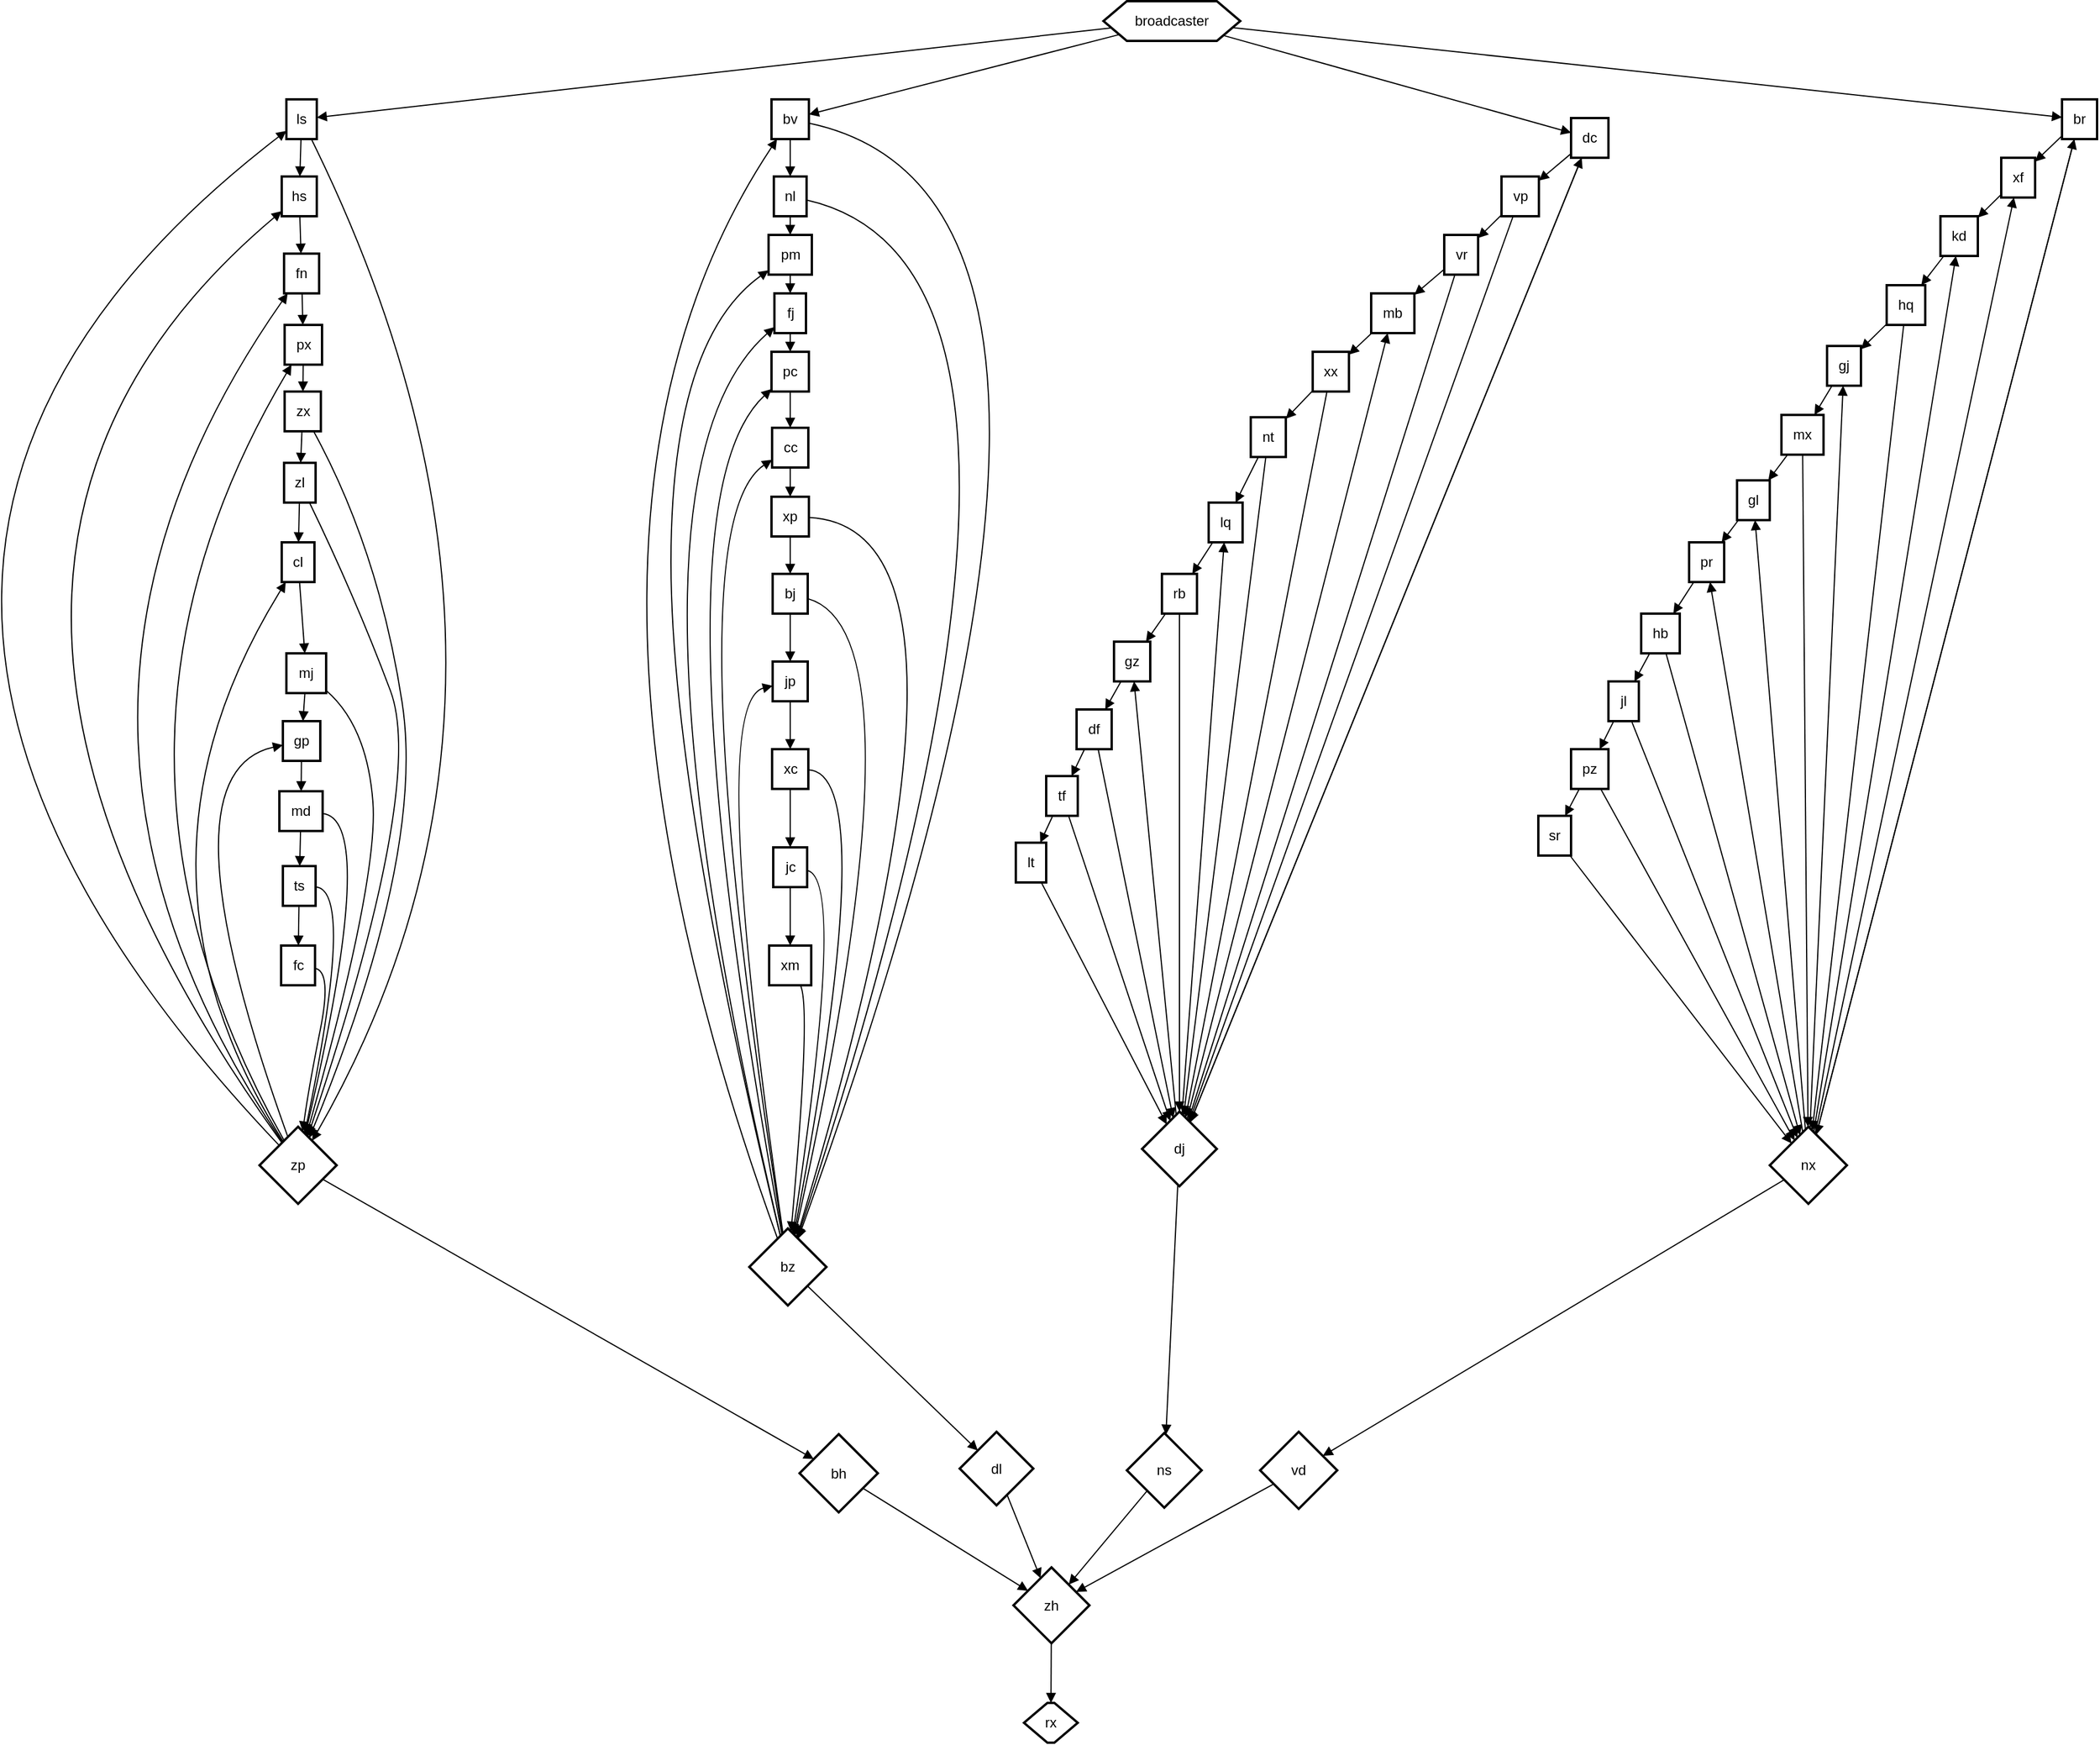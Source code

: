 <mxfile version="21.1.7" type="device">
  <diagram name="Page-1" id="lArKV6KMiRFes9QA_HRN">
    <mxGraphModel dx="1440" dy="1094" grid="1" gridSize="10" guides="1" tooltips="1" connect="1" arrows="1" fold="1" page="1" pageScale="1" pageWidth="827" pageHeight="1169" math="0" shadow="0">
      <root>
        <mxCell id="0" />
        <mxCell id="1" parent="0" />
        <mxCell id="flESJ9DVj2xyThcato4h-169" value="broadcaster" style="shape=hexagon;perimeter=hexagonPerimeter2;fixedSize=1;strokeWidth=2;whiteSpace=wrap;" parent="1" vertex="1">
          <mxGeometry x="1100" y="20" width="117" height="34" as="geometry" />
        </mxCell>
        <mxCell id="flESJ9DVj2xyThcato4h-170" value="ls" style="whiteSpace=wrap;strokeWidth=2;" parent="1" vertex="1">
          <mxGeometry x="401" y="104" width="26" height="34" as="geometry" />
        </mxCell>
        <mxCell id="flESJ9DVj2xyThcato4h-171" value="bv" style="whiteSpace=wrap;strokeWidth=2;" parent="1" vertex="1">
          <mxGeometry x="816" y="104" width="32" height="34" as="geometry" />
        </mxCell>
        <mxCell id="flESJ9DVj2xyThcato4h-172" value="dc" style="whiteSpace=wrap;strokeWidth=2;" parent="1" vertex="1">
          <mxGeometry x="1500" y="120" width="32" height="34" as="geometry" />
        </mxCell>
        <mxCell id="flESJ9DVj2xyThcato4h-173" value="br" style="whiteSpace=wrap;strokeWidth=2;" parent="1" vertex="1">
          <mxGeometry x="1920" y="104" width="30" height="34" as="geometry" />
        </mxCell>
        <mxCell id="flESJ9DVj2xyThcato4h-174" value="zl" style="whiteSpace=wrap;strokeWidth=2;" parent="1" vertex="1">
          <mxGeometry x="399" y="415" width="27" height="34" as="geometry" />
        </mxCell>
        <mxCell id="flESJ9DVj2xyThcato4h-175" value="vp" style="whiteSpace=wrap;strokeWidth=2;" parent="1" vertex="1">
          <mxGeometry x="1440.5" y="170" width="32" height="34" as="geometry" />
        </mxCell>
        <mxCell id="flESJ9DVj2xyThcato4h-176" value="cc" style="whiteSpace=wrap;strokeWidth=2;" parent="1" vertex="1">
          <mxGeometry x="816.5" y="385" width="31" height="34" as="geometry" />
        </mxCell>
        <mxCell id="flESJ9DVj2xyThcato4h-177" value="dj" style="rhombus;strokeWidth=2;whiteSpace=wrap;" parent="1" vertex="1">
          <mxGeometry x="1133" y="970" width="64" height="64" as="geometry" />
        </mxCell>
        <mxCell id="flESJ9DVj2xyThcato4h-178" value="md" style="whiteSpace=wrap;strokeWidth=2;" parent="1" vertex="1">
          <mxGeometry x="395" y="696" width="37" height="34" as="geometry" />
        </mxCell>
        <mxCell id="flESJ9DVj2xyThcato4h-179" value="fc" style="whiteSpace=wrap;strokeWidth=2;" parent="1" vertex="1">
          <mxGeometry x="396.5" y="828" width="29" height="34" as="geometry" />
        </mxCell>
        <mxCell id="flESJ9DVj2xyThcato4h-180" value="px" style="whiteSpace=wrap;strokeWidth=2;" parent="1" vertex="1">
          <mxGeometry x="399.5" y="297" width="32" height="34" as="geometry" />
        </mxCell>
        <mxCell id="flESJ9DVj2xyThcato4h-181" value="nx" style="rhombus;strokeWidth=2;whiteSpace=wrap;" parent="1" vertex="1">
          <mxGeometry x="1670" y="983" width="66" height="66" as="geometry" />
        </mxCell>
        <mxCell id="flESJ9DVj2xyThcato4h-182" value="tf" style="whiteSpace=wrap;strokeWidth=2;" parent="1" vertex="1">
          <mxGeometry x="1051" y="683" width="27" height="34" as="geometry" />
        </mxCell>
        <mxCell id="flESJ9DVj2xyThcato4h-183" value="fj" style="whiteSpace=wrap;strokeWidth=2;" parent="1" vertex="1">
          <mxGeometry x="818.5" y="270" width="27" height="34" as="geometry" />
        </mxCell>
        <mxCell id="flESJ9DVj2xyThcato4h-184" value="mb" style="whiteSpace=wrap;strokeWidth=2;" parent="1" vertex="1">
          <mxGeometry x="1329" y="270" width="37" height="34" as="geometry" />
        </mxCell>
        <mxCell id="flESJ9DVj2xyThcato4h-185" value="cl" style="whiteSpace=wrap;strokeWidth=2;" parent="1" vertex="1">
          <mxGeometry x="397" y="483" width="28" height="34" as="geometry" />
        </mxCell>
        <mxCell id="flESJ9DVj2xyThcato4h-186" value="pm" style="whiteSpace=wrap;strokeWidth=2;" parent="1" vertex="1">
          <mxGeometry x="813.5" y="220" width="37" height="34" as="geometry" />
        </mxCell>
        <mxCell id="flESJ9DVj2xyThcato4h-187" value="jc" style="whiteSpace=wrap;strokeWidth=2;" parent="1" vertex="1">
          <mxGeometry x="817.5" y="744" width="29" height="34" as="geometry" />
        </mxCell>
        <mxCell id="flESJ9DVj2xyThcato4h-188" value="vd" style="rhombus;strokeWidth=2;whiteSpace=wrap;" parent="1" vertex="1">
          <mxGeometry x="1234" y="1244" width="66" height="66" as="geometry" />
        </mxCell>
        <mxCell id="flESJ9DVj2xyThcato4h-189" value="pz" style="whiteSpace=wrap;strokeWidth=2;" parent="1" vertex="1">
          <mxGeometry x="1500" y="660" width="32" height="34" as="geometry" />
        </mxCell>
        <mxCell id="flESJ9DVj2xyThcato4h-190" value="ns" style="rhombus;strokeWidth=2;whiteSpace=wrap;" parent="1" vertex="1">
          <mxGeometry x="1120" y="1245" width="64" height="64" as="geometry" />
        </mxCell>
        <mxCell id="flESJ9DVj2xyThcato4h-191" value="sr" style="whiteSpace=wrap;strokeWidth=2;" parent="1" vertex="1">
          <mxGeometry x="1472" y="717" width="28" height="34" as="geometry" />
        </mxCell>
        <mxCell id="flESJ9DVj2xyThcato4h-192" value="gl" style="whiteSpace=wrap;strokeWidth=2;" parent="1" vertex="1">
          <mxGeometry x="1642" y="430" width="28" height="34" as="geometry" />
        </mxCell>
        <mxCell id="flESJ9DVj2xyThcato4h-193" value="xx" style="whiteSpace=wrap;strokeWidth=2;" parent="1" vertex="1">
          <mxGeometry x="1279" y="320" width="31" height="34" as="geometry" />
        </mxCell>
        <mxCell id="flESJ9DVj2xyThcato4h-194" value="gp" style="whiteSpace=wrap;strokeWidth=2;" parent="1" vertex="1">
          <mxGeometry x="398" y="636" width="32" height="34" as="geometry" />
        </mxCell>
        <mxCell id="flESJ9DVj2xyThcato4h-195" value="hb" style="whiteSpace=wrap;strokeWidth=2;" parent="1" vertex="1">
          <mxGeometry x="1560" y="544" width="33" height="34" as="geometry" />
        </mxCell>
        <mxCell id="flESJ9DVj2xyThcato4h-196" value="zh" style="rhombus;strokeWidth=2;whiteSpace=wrap;" parent="1" vertex="1">
          <mxGeometry x="1023" y="1360" width="65" height="65" as="geometry" />
        </mxCell>
        <mxCell id="flESJ9DVj2xyThcato4h-197" value="rb" style="whiteSpace=wrap;strokeWidth=2;" parent="1" vertex="1">
          <mxGeometry x="1150" y="510" width="30" height="34" as="geometry" />
        </mxCell>
        <mxCell id="flESJ9DVj2xyThcato4h-198" value="xm" style="whiteSpace=wrap;strokeWidth=2;" parent="1" vertex="1">
          <mxGeometry x="814" y="828" width="36" height="34" as="geometry" />
        </mxCell>
        <mxCell id="flESJ9DVj2xyThcato4h-199" value="zp" style="rhombus;strokeWidth=2;whiteSpace=wrap;" parent="1" vertex="1">
          <mxGeometry x="378" y="983" width="66" height="66" as="geometry" />
        </mxCell>
        <mxCell id="flESJ9DVj2xyThcato4h-200" value="bz" style="rhombus;strokeWidth=2;whiteSpace=wrap;" parent="1" vertex="1">
          <mxGeometry x="797" y="1070" width="66" height="66" as="geometry" />
        </mxCell>
        <mxCell id="flESJ9DVj2xyThcato4h-201" value="nl" style="whiteSpace=wrap;strokeWidth=2;" parent="1" vertex="1">
          <mxGeometry x="818" y="170" width="28" height="34" as="geometry" />
        </mxCell>
        <mxCell id="flESJ9DVj2xyThcato4h-202" value="bh" style="rhombus;strokeWidth=2;whiteSpace=wrap;" parent="1" vertex="1">
          <mxGeometry x="840" y="1246" width="67" height="67" as="geometry" />
        </mxCell>
        <mxCell id="flESJ9DVj2xyThcato4h-203" value="hq" style="whiteSpace=wrap;strokeWidth=2;" parent="1" vertex="1">
          <mxGeometry x="1770" y="263" width="33" height="34" as="geometry" />
        </mxCell>
        <mxCell id="flESJ9DVj2xyThcato4h-204" value="bj" style="whiteSpace=wrap;strokeWidth=2;" parent="1" vertex="1">
          <mxGeometry x="817" y="510" width="30" height="34" as="geometry" />
        </mxCell>
        <mxCell id="flESJ9DVj2xyThcato4h-205" value="gj" style="whiteSpace=wrap;strokeWidth=2;" parent="1" vertex="1">
          <mxGeometry x="1719" y="315" width="29" height="34" as="geometry" />
        </mxCell>
        <mxCell id="flESJ9DVj2xyThcato4h-206" value="xp" style="whiteSpace=wrap;strokeWidth=2;" parent="1" vertex="1">
          <mxGeometry x="816" y="444" width="32" height="34" as="geometry" />
        </mxCell>
        <mxCell id="flESJ9DVj2xyThcato4h-207" value="vr" style="whiteSpace=wrap;strokeWidth=2;" parent="1" vertex="1">
          <mxGeometry x="1391.5" y="220" width="29" height="34" as="geometry" />
        </mxCell>
        <mxCell id="flESJ9DVj2xyThcato4h-208" value="dl" style="rhombus;strokeWidth=2;whiteSpace=wrap;" parent="1" vertex="1">
          <mxGeometry x="977" y="1244" width="63" height="63" as="geometry" />
        </mxCell>
        <mxCell id="flESJ9DVj2xyThcato4h-209" value="pr" style="whiteSpace=wrap;strokeWidth=2;" parent="1" vertex="1">
          <mxGeometry x="1601" y="483" width="30" height="34" as="geometry" />
        </mxCell>
        <mxCell id="flESJ9DVj2xyThcato4h-210" value="nt" style="whiteSpace=wrap;strokeWidth=2;" parent="1" vertex="1">
          <mxGeometry x="1226" y="376" width="30" height="34" as="geometry" />
        </mxCell>
        <mxCell id="flESJ9DVj2xyThcato4h-211" value="mx" style="whiteSpace=wrap;strokeWidth=2;" parent="1" vertex="1">
          <mxGeometry x="1680" y="374" width="36" height="34" as="geometry" />
        </mxCell>
        <mxCell id="flESJ9DVj2xyThcato4h-212" value="kd" style="whiteSpace=wrap;strokeWidth=2;" parent="1" vertex="1">
          <mxGeometry x="1816" y="204" width="32" height="34" as="geometry" />
        </mxCell>
        <mxCell id="flESJ9DVj2xyThcato4h-213" value="fn" style="whiteSpace=wrap;strokeWidth=2;" parent="1" vertex="1">
          <mxGeometry x="399" y="236" width="30" height="34" as="geometry" />
        </mxCell>
        <mxCell id="flESJ9DVj2xyThcato4h-214" value="jp" style="whiteSpace=wrap;strokeWidth=2;" parent="1" vertex="1">
          <mxGeometry x="817" y="585" width="30" height="34" as="geometry" />
        </mxCell>
        <mxCell id="flESJ9DVj2xyThcato4h-215" value="zx" style="whiteSpace=wrap;strokeWidth=2;" parent="1" vertex="1">
          <mxGeometry x="399.5" y="354" width="31" height="34" as="geometry" />
        </mxCell>
        <mxCell id="flESJ9DVj2xyThcato4h-216" value="lt" style="whiteSpace=wrap;strokeWidth=2;" parent="1" vertex="1">
          <mxGeometry x="1025" y="740" width="26" height="34" as="geometry" />
        </mxCell>
        <mxCell id="flESJ9DVj2xyThcato4h-217" value="df" style="whiteSpace=wrap;strokeWidth=2;" parent="1" vertex="1">
          <mxGeometry x="1077" y="626" width="30" height="34" as="geometry" />
        </mxCell>
        <mxCell id="flESJ9DVj2xyThcato4h-218" value="ts" style="whiteSpace=wrap;strokeWidth=2;" parent="1" vertex="1">
          <mxGeometry x="398" y="760" width="28" height="34" as="geometry" />
        </mxCell>
        <mxCell id="flESJ9DVj2xyThcato4h-219" value="jl" style="whiteSpace=wrap;strokeWidth=2;" parent="1" vertex="1">
          <mxGeometry x="1532" y="602" width="26" height="34" as="geometry" />
        </mxCell>
        <mxCell id="flESJ9DVj2xyThcato4h-220" value="xc" style="whiteSpace=wrap;strokeWidth=2;" parent="1" vertex="1">
          <mxGeometry x="816.5" y="660" width="31" height="34" as="geometry" />
        </mxCell>
        <mxCell id="flESJ9DVj2xyThcato4h-221" value="xf" style="whiteSpace=wrap;strokeWidth=2;" parent="1" vertex="1">
          <mxGeometry x="1868" y="154" width="29" height="34" as="geometry" />
        </mxCell>
        <mxCell id="flESJ9DVj2xyThcato4h-222" value="lq" style="whiteSpace=wrap;strokeWidth=2;" parent="1" vertex="1">
          <mxGeometry x="1190" y="449" width="29" height="34" as="geometry" />
        </mxCell>
        <mxCell id="flESJ9DVj2xyThcato4h-223" value="gz" style="whiteSpace=wrap;strokeWidth=2;" parent="1" vertex="1">
          <mxGeometry x="1109" y="568" width="31" height="34" as="geometry" />
        </mxCell>
        <mxCell id="flESJ9DVj2xyThcato4h-224" value="pc" style="whiteSpace=wrap;strokeWidth=2;" parent="1" vertex="1">
          <mxGeometry x="816" y="320" width="32" height="34" as="geometry" />
        </mxCell>
        <mxCell id="flESJ9DVj2xyThcato4h-225" value="hs" style="whiteSpace=wrap;strokeWidth=2;" parent="1" vertex="1">
          <mxGeometry x="397" y="170" width="30" height="34" as="geometry" />
        </mxCell>
        <mxCell id="flESJ9DVj2xyThcato4h-226" value="mj" style="whiteSpace=wrap;strokeWidth=2;" parent="1" vertex="1">
          <mxGeometry x="401" y="578" width="34" height="34" as="geometry" />
        </mxCell>
        <mxCell id="flESJ9DVj2xyThcato4h-227" value="rx" style="shape=hexagon;perimeter=hexagonPerimeter2;fixedSize=1;strokeWidth=2;whiteSpace=wrap;" parent="1" vertex="1">
          <mxGeometry x="1032" y="1476" width="46" height="34" as="geometry" />
        </mxCell>
        <mxCell id="flESJ9DVj2xyThcato4h-228" value="" style="curved=1;startArrow=none;endArrow=block;rounded=0;" parent="1" source="flESJ9DVj2xyThcato4h-174" target="flESJ9DVj2xyThcato4h-199" edge="1">
          <mxGeometry relative="1" as="geometry">
            <Array as="points">
              <mxPoint x="460" y="530" />
              <mxPoint x="520" y="690" />
            </Array>
          </mxGeometry>
        </mxCell>
        <mxCell id="flESJ9DVj2xyThcato4h-229" value="" style="curved=1;startArrow=none;endArrow=block;rounded=0;" parent="1" source="flESJ9DVj2xyThcato4h-174" target="flESJ9DVj2xyThcato4h-185" edge="1">
          <mxGeometry relative="1" as="geometry" />
        </mxCell>
        <mxCell id="flESJ9DVj2xyThcato4h-230" value="" style="curved=1;startArrow=none;endArrow=block;rounded=0;" parent="1" source="flESJ9DVj2xyThcato4h-175" target="flESJ9DVj2xyThcato4h-177" edge="1">
          <mxGeometry relative="1" as="geometry" />
        </mxCell>
        <mxCell id="flESJ9DVj2xyThcato4h-231" value="" style="curved=1;startArrow=none;endArrow=block;rounded=0;" parent="1" source="flESJ9DVj2xyThcato4h-175" target="flESJ9DVj2xyThcato4h-207" edge="1">
          <mxGeometry relative="1" as="geometry" />
        </mxCell>
        <mxCell id="flESJ9DVj2xyThcato4h-232" value="" style="curved=1;startArrow=none;endArrow=block;rounded=0;" parent="1" source="flESJ9DVj2xyThcato4h-176" target="flESJ9DVj2xyThcato4h-206" edge="1">
          <mxGeometry relative="1" as="geometry" />
        </mxCell>
        <mxCell id="flESJ9DVj2xyThcato4h-233" value="" style="curved=1;startArrow=none;endArrow=block;rounded=0;" parent="1" source="flESJ9DVj2xyThcato4h-177" target="flESJ9DVj2xyThcato4h-222" edge="1">
          <mxGeometry relative="1" as="geometry" />
        </mxCell>
        <mxCell id="flESJ9DVj2xyThcato4h-234" value="" style="curved=1;startArrow=none;endArrow=block;rounded=0;" parent="1" source="flESJ9DVj2xyThcato4h-177" target="flESJ9DVj2xyThcato4h-184" edge="1">
          <mxGeometry relative="1" as="geometry" />
        </mxCell>
        <mxCell id="flESJ9DVj2xyThcato4h-235" value="" style="curved=1;startArrow=none;endArrow=block;rounded=0;" parent="1" source="flESJ9DVj2xyThcato4h-177" target="flESJ9DVj2xyThcato4h-172" edge="1">
          <mxGeometry relative="1" as="geometry" />
        </mxCell>
        <mxCell id="flESJ9DVj2xyThcato4h-236" value="" style="curved=1;startArrow=none;endArrow=block;rounded=0;" parent="1" source="flESJ9DVj2xyThcato4h-177" target="flESJ9DVj2xyThcato4h-190" edge="1">
          <mxGeometry relative="1" as="geometry" />
        </mxCell>
        <mxCell id="flESJ9DVj2xyThcato4h-237" value="" style="curved=1;startArrow=none;endArrow=block;rounded=0;" parent="1" source="flESJ9DVj2xyThcato4h-177" target="flESJ9DVj2xyThcato4h-223" edge="1">
          <mxGeometry relative="1" as="geometry" />
        </mxCell>
        <mxCell id="flESJ9DVj2xyThcato4h-238" value="" style="curved=1;startArrow=none;endArrow=block;rounded=0;" parent="1" source="flESJ9DVj2xyThcato4h-178" target="flESJ9DVj2xyThcato4h-218" edge="1">
          <mxGeometry relative="1" as="geometry" />
        </mxCell>
        <mxCell id="flESJ9DVj2xyThcato4h-239" value="" style="curved=1;startArrow=none;endArrow=block;rounded=0;" parent="1" source="flESJ9DVj2xyThcato4h-178" target="flESJ9DVj2xyThcato4h-199" edge="1">
          <mxGeometry relative="1" as="geometry">
            <Array as="points">
              <mxPoint x="480" y="720" />
            </Array>
          </mxGeometry>
        </mxCell>
        <mxCell id="flESJ9DVj2xyThcato4h-240" value="" style="curved=1;startArrow=none;endArrow=block;rounded=0;" parent="1" source="flESJ9DVj2xyThcato4h-179" target="flESJ9DVj2xyThcato4h-199" edge="1">
          <mxGeometry relative="1" as="geometry">
            <Array as="points">
              <mxPoint x="440" y="850" />
              <mxPoint x="420" y="950" />
            </Array>
          </mxGeometry>
        </mxCell>
        <mxCell id="flESJ9DVj2xyThcato4h-241" value="" style="curved=1;startArrow=none;endArrow=block;rounded=0;" parent="1" source="flESJ9DVj2xyThcato4h-180" target="flESJ9DVj2xyThcato4h-215" edge="1">
          <mxGeometry relative="1" as="geometry" />
        </mxCell>
        <mxCell id="flESJ9DVj2xyThcato4h-242" value="" style="curved=1;startArrow=none;endArrow=block;rounded=0;" parent="1" source="flESJ9DVj2xyThcato4h-181" target="flESJ9DVj2xyThcato4h-192" edge="1">
          <mxGeometry relative="1" as="geometry" />
        </mxCell>
        <mxCell id="flESJ9DVj2xyThcato4h-243" value="" style="curved=1;startArrow=none;endArrow=block;rounded=0;" parent="1" source="flESJ9DVj2xyThcato4h-181" target="flESJ9DVj2xyThcato4h-173" edge="1">
          <mxGeometry relative="1" as="geometry" />
        </mxCell>
        <mxCell id="flESJ9DVj2xyThcato4h-244" value="" style="curved=1;startArrow=none;endArrow=block;rounded=0;" parent="1" source="flESJ9DVj2xyThcato4h-181" target="flESJ9DVj2xyThcato4h-209" edge="1">
          <mxGeometry relative="1" as="geometry" />
        </mxCell>
        <mxCell id="flESJ9DVj2xyThcato4h-245" value="" style="curved=1;startArrow=none;endArrow=block;rounded=0;" parent="1" source="flESJ9DVj2xyThcato4h-181" target="flESJ9DVj2xyThcato4h-221" edge="1">
          <mxGeometry relative="1" as="geometry" />
        </mxCell>
        <mxCell id="flESJ9DVj2xyThcato4h-246" value="" style="curved=1;startArrow=none;endArrow=block;rounded=0;" parent="1" source="flESJ9DVj2xyThcato4h-181" target="flESJ9DVj2xyThcato4h-188" edge="1">
          <mxGeometry relative="1" as="geometry">
            <mxPoint x="1621.323" y="246.323" as="sourcePoint" />
            <mxPoint x="1103.677" y="1953.677" as="targetPoint" />
          </mxGeometry>
        </mxCell>
        <mxCell id="flESJ9DVj2xyThcato4h-247" value="" style="curved=1;startArrow=none;endArrow=block;rounded=0;" parent="1" source="flESJ9DVj2xyThcato4h-181" target="flESJ9DVj2xyThcato4h-205" edge="1">
          <mxGeometry relative="1" as="geometry" />
        </mxCell>
        <mxCell id="flESJ9DVj2xyThcato4h-248" value="" style="curved=1;startArrow=none;endArrow=block;rounded=0;" parent="1" source="flESJ9DVj2xyThcato4h-181" target="flESJ9DVj2xyThcato4h-212" edge="1">
          <mxGeometry relative="1" as="geometry" />
        </mxCell>
        <mxCell id="flESJ9DVj2xyThcato4h-249" value="" style="curved=1;startArrow=none;endArrow=block;rounded=0;" parent="1" source="flESJ9DVj2xyThcato4h-182" target="flESJ9DVj2xyThcato4h-216" edge="1">
          <mxGeometry relative="1" as="geometry" />
        </mxCell>
        <mxCell id="flESJ9DVj2xyThcato4h-250" value="" style="curved=1;startArrow=none;endArrow=block;rounded=0;" parent="1" source="flESJ9DVj2xyThcato4h-182" target="flESJ9DVj2xyThcato4h-177" edge="1">
          <mxGeometry relative="1" as="geometry" />
        </mxCell>
        <mxCell id="flESJ9DVj2xyThcato4h-251" value="" style="curved=1;startArrow=none;endArrow=block;rounded=0;" parent="1" source="flESJ9DVj2xyThcato4h-183" target="flESJ9DVj2xyThcato4h-224" edge="1">
          <mxGeometry relative="1" as="geometry" />
        </mxCell>
        <mxCell id="flESJ9DVj2xyThcato4h-252" value="" style="curved=1;startArrow=none;endArrow=block;rounded=0;" parent="1" source="flESJ9DVj2xyThcato4h-184" target="flESJ9DVj2xyThcato4h-193" edge="1">
          <mxGeometry relative="1" as="geometry" />
        </mxCell>
        <mxCell id="flESJ9DVj2xyThcato4h-253" value="" style="curved=1;startArrow=none;endArrow=block;rounded=0;" parent="1" source="flESJ9DVj2xyThcato4h-185" target="flESJ9DVj2xyThcato4h-226" edge="1">
          <mxGeometry relative="1" as="geometry" />
        </mxCell>
        <mxCell id="flESJ9DVj2xyThcato4h-254" value="" style="curved=1;startArrow=none;endArrow=block;rounded=0;" parent="1" source="flESJ9DVj2xyThcato4h-186" target="flESJ9DVj2xyThcato4h-183" edge="1">
          <mxGeometry relative="1" as="geometry" />
        </mxCell>
        <mxCell id="flESJ9DVj2xyThcato4h-255" value="" style="curved=1;startArrow=none;endArrow=block;rounded=0;" parent="1" source="flESJ9DVj2xyThcato4h-172" target="flESJ9DVj2xyThcato4h-177" edge="1">
          <mxGeometry relative="1" as="geometry" />
        </mxCell>
        <mxCell id="flESJ9DVj2xyThcato4h-256" value="" style="curved=1;startArrow=none;endArrow=block;rounded=0;" parent="1" source="flESJ9DVj2xyThcato4h-172" target="flESJ9DVj2xyThcato4h-175" edge="1">
          <mxGeometry relative="1" as="geometry" />
        </mxCell>
        <mxCell id="flESJ9DVj2xyThcato4h-257" value="" style="curved=1;startArrow=none;endArrow=block;rounded=0;" parent="1" source="flESJ9DVj2xyThcato4h-187" target="flESJ9DVj2xyThcato4h-200" edge="1">
          <mxGeometry relative="1" as="geometry">
            <Array as="points">
              <mxPoint x="880" y="770" />
            </Array>
          </mxGeometry>
        </mxCell>
        <mxCell id="flESJ9DVj2xyThcato4h-258" value="" style="curved=1;startArrow=none;endArrow=block;rounded=0;" parent="1" source="flESJ9DVj2xyThcato4h-187" target="flESJ9DVj2xyThcato4h-198" edge="1">
          <mxGeometry relative="1" as="geometry" />
        </mxCell>
        <mxCell id="flESJ9DVj2xyThcato4h-259" value="" style="curved=1;startArrow=none;endArrow=block;rounded=0;exitDx=0;exitDy=0;" parent="1" source="flESJ9DVj2xyThcato4h-188" target="flESJ9DVj2xyThcato4h-196" edge="1">
          <mxGeometry relative="1" as="geometry" />
        </mxCell>
        <mxCell id="flESJ9DVj2xyThcato4h-260" value="" style="curved=1;startArrow=none;endArrow=block;rounded=0;" parent="1" source="flESJ9DVj2xyThcato4h-189" target="flESJ9DVj2xyThcato4h-191" edge="1">
          <mxGeometry relative="1" as="geometry" />
        </mxCell>
        <mxCell id="flESJ9DVj2xyThcato4h-261" value="" style="curved=1;startArrow=none;endArrow=block;rounded=0;" parent="1" source="flESJ9DVj2xyThcato4h-189" target="flESJ9DVj2xyThcato4h-181" edge="1">
          <mxGeometry relative="1" as="geometry" />
        </mxCell>
        <mxCell id="flESJ9DVj2xyThcato4h-262" value="" style="curved=1;startArrow=none;endArrow=block;rounded=0;" parent="1" source="flESJ9DVj2xyThcato4h-190" target="flESJ9DVj2xyThcato4h-196" edge="1">
          <mxGeometry relative="1" as="geometry" />
        </mxCell>
        <mxCell id="flESJ9DVj2xyThcato4h-263" value="" style="curved=1;startArrow=none;endArrow=block;rounded=0;" parent="1" source="flESJ9DVj2xyThcato4h-191" target="flESJ9DVj2xyThcato4h-181" edge="1">
          <mxGeometry relative="1" as="geometry" />
        </mxCell>
        <mxCell id="flESJ9DVj2xyThcato4h-264" value="" style="curved=1;startArrow=none;endArrow=block;rounded=0;" parent="1" source="flESJ9DVj2xyThcato4h-192" target="flESJ9DVj2xyThcato4h-209" edge="1">
          <mxGeometry relative="1" as="geometry" />
        </mxCell>
        <mxCell id="flESJ9DVj2xyThcato4h-265" value="" style="curved=1;startArrow=none;endArrow=block;rounded=0;" parent="1" source="flESJ9DVj2xyThcato4h-193" target="flESJ9DVj2xyThcato4h-210" edge="1">
          <mxGeometry relative="1" as="geometry" />
        </mxCell>
        <mxCell id="flESJ9DVj2xyThcato4h-266" value="" style="curved=1;startArrow=none;endArrow=block;rounded=0;" parent="1" source="flESJ9DVj2xyThcato4h-193" target="flESJ9DVj2xyThcato4h-177" edge="1">
          <mxGeometry relative="1" as="geometry" />
        </mxCell>
        <mxCell id="flESJ9DVj2xyThcato4h-267" value="" style="curved=1;startArrow=none;endArrow=block;rounded=0;" parent="1" source="flESJ9DVj2xyThcato4h-194" target="flESJ9DVj2xyThcato4h-178" edge="1">
          <mxGeometry relative="1" as="geometry" />
        </mxCell>
        <mxCell id="flESJ9DVj2xyThcato4h-268" value="" style="curved=1;startArrow=none;endArrow=block;rounded=0;" parent="1" source="flESJ9DVj2xyThcato4h-195" target="flESJ9DVj2xyThcato4h-219" edge="1">
          <mxGeometry relative="1" as="geometry" />
        </mxCell>
        <mxCell id="flESJ9DVj2xyThcato4h-269" value="" style="curved=1;startArrow=none;endArrow=block;rounded=0;" parent="1" source="flESJ9DVj2xyThcato4h-195" target="flESJ9DVj2xyThcato4h-181" edge="1">
          <mxGeometry relative="1" as="geometry" />
        </mxCell>
        <mxCell id="flESJ9DVj2xyThcato4h-270" value="" style="curved=1;startArrow=none;endArrow=block;rounded=0;" parent="1" source="flESJ9DVj2xyThcato4h-196" target="flESJ9DVj2xyThcato4h-227" edge="1">
          <mxGeometry relative="1" as="geometry" />
        </mxCell>
        <mxCell id="flESJ9DVj2xyThcato4h-271" value="" style="curved=1;startArrow=none;endArrow=block;rounded=0;" parent="1" source="flESJ9DVj2xyThcato4h-197" target="flESJ9DVj2xyThcato4h-223" edge="1">
          <mxGeometry relative="1" as="geometry" />
        </mxCell>
        <mxCell id="flESJ9DVj2xyThcato4h-272" value="" style="curved=1;startArrow=none;endArrow=block;rounded=0;" parent="1" source="flESJ9DVj2xyThcato4h-197" target="flESJ9DVj2xyThcato4h-177" edge="1">
          <mxGeometry relative="1" as="geometry" />
        </mxCell>
        <mxCell id="flESJ9DVj2xyThcato4h-273" value="" style="curved=1;startArrow=none;endArrow=block;rounded=0;" parent="1" source="flESJ9DVj2xyThcato4h-198" target="flESJ9DVj2xyThcato4h-200" edge="1">
          <mxGeometry relative="1" as="geometry">
            <Array as="points">
              <mxPoint x="850" y="880" />
            </Array>
          </mxGeometry>
        </mxCell>
        <mxCell id="flESJ9DVj2xyThcato4h-274" value="" style="curved=1;startArrow=none;endArrow=block;rounded=0;" parent="1" source="flESJ9DVj2xyThcato4h-199" target="flESJ9DVj2xyThcato4h-180" edge="1">
          <mxGeometry relative="1" as="geometry">
            <Array as="points">
              <mxPoint x="210" y="660" />
            </Array>
          </mxGeometry>
        </mxCell>
        <mxCell id="flESJ9DVj2xyThcato4h-275" value="" style="curved=1;startArrow=none;endArrow=block;rounded=0;" parent="1" source="flESJ9DVj2xyThcato4h-199" target="flESJ9DVj2xyThcato4h-194" edge="1">
          <mxGeometry relative="1" as="geometry">
            <Array as="points">
              <mxPoint x="290" y="680" />
            </Array>
          </mxGeometry>
        </mxCell>
        <mxCell id="flESJ9DVj2xyThcato4h-276" value="" style="curved=1;startArrow=none;endArrow=block;rounded=0;" parent="1" source="flESJ9DVj2xyThcato4h-199" target="flESJ9DVj2xyThcato4h-185" edge="1">
          <mxGeometry relative="1" as="geometry">
            <Array as="points">
              <mxPoint x="250" y="760" />
            </Array>
          </mxGeometry>
        </mxCell>
        <mxCell id="flESJ9DVj2xyThcato4h-277" value="" style="curved=1;startArrow=none;endArrow=block;rounded=0;" parent="1" source="flESJ9DVj2xyThcato4h-199" target="flESJ9DVj2xyThcato4h-202" edge="1">
          <mxGeometry relative="1" as="geometry" />
        </mxCell>
        <mxCell id="flESJ9DVj2xyThcato4h-278" value="" style="curved=1;startArrow=none;endArrow=block;rounded=0;" parent="1" source="flESJ9DVj2xyThcato4h-199" target="flESJ9DVj2xyThcato4h-213" edge="1">
          <mxGeometry relative="1" as="geometry">
            <Array as="points">
              <mxPoint x="150" y="630" />
            </Array>
          </mxGeometry>
        </mxCell>
        <mxCell id="flESJ9DVj2xyThcato4h-279" value="" style="curved=1;startArrow=none;endArrow=block;rounded=0;" parent="1" source="flESJ9DVj2xyThcato4h-199" target="flESJ9DVj2xyThcato4h-170" edge="1">
          <mxGeometry relative="1" as="geometry">
            <Array as="points">
              <mxPoint x="-80" y="500" />
            </Array>
          </mxGeometry>
        </mxCell>
        <mxCell id="flESJ9DVj2xyThcato4h-280" value="" style="curved=1;startArrow=none;endArrow=block;rounded=0;" parent="1" source="flESJ9DVj2xyThcato4h-199" target="flESJ9DVj2xyThcato4h-225" edge="1">
          <mxGeometry relative="1" as="geometry">
            <Array as="points">
              <mxPoint x="40" y="500" />
            </Array>
          </mxGeometry>
        </mxCell>
        <mxCell id="flESJ9DVj2xyThcato4h-281" value="" style="curved=1;startArrow=none;endArrow=block;rounded=0;" parent="1" source="flESJ9DVj2xyThcato4h-200" target="flESJ9DVj2xyThcato4h-186" edge="1">
          <mxGeometry relative="1" as="geometry">
            <Array as="points">
              <mxPoint x="730" y="690" />
              <mxPoint x="730" y="310" />
            </Array>
          </mxGeometry>
        </mxCell>
        <mxCell id="flESJ9DVj2xyThcato4h-282" value="" style="curved=1;startArrow=none;endArrow=block;rounded=0;" parent="1" source="flESJ9DVj2xyThcato4h-200" target="flESJ9DVj2xyThcato4h-224" edge="1">
          <mxGeometry relative="1" as="geometry">
            <Array as="points">
              <mxPoint x="710" y="450" />
            </Array>
          </mxGeometry>
        </mxCell>
        <mxCell id="flESJ9DVj2xyThcato4h-283" value="" style="curved=1;startArrow=none;endArrow=block;rounded=0;" parent="1" source="flESJ9DVj2xyThcato4h-200" target="flESJ9DVj2xyThcato4h-171" edge="1">
          <mxGeometry relative="1" as="geometry">
            <Array as="points">
              <mxPoint x="600" y="470" />
            </Array>
          </mxGeometry>
        </mxCell>
        <mxCell id="flESJ9DVj2xyThcato4h-284" value="" style="curved=1;startArrow=none;endArrow=block;rounded=0;" parent="1" source="flESJ9DVj2xyThcato4h-200" target="flESJ9DVj2xyThcato4h-208" edge="1">
          <mxGeometry relative="1" as="geometry" />
        </mxCell>
        <mxCell id="flESJ9DVj2xyThcato4h-285" value="" style="curved=1;startArrow=none;endArrow=block;rounded=0;" parent="1" source="flESJ9DVj2xyThcato4h-200" target="flESJ9DVj2xyThcato4h-214" edge="1">
          <mxGeometry relative="1" as="geometry">
            <Array as="points">
              <mxPoint x="760" y="620" />
            </Array>
          </mxGeometry>
        </mxCell>
        <mxCell id="flESJ9DVj2xyThcato4h-286" value="" style="curved=1;startArrow=none;endArrow=block;rounded=0;" parent="1" source="flESJ9DVj2xyThcato4h-200" target="flESJ9DVj2xyThcato4h-183" edge="1">
          <mxGeometry relative="1" as="geometry">
            <Array as="points">
              <mxPoint x="670" y="430" />
            </Array>
          </mxGeometry>
        </mxCell>
        <mxCell id="flESJ9DVj2xyThcato4h-287" value="" style="curved=1;startArrow=none;endArrow=block;rounded=0;" parent="1" source="flESJ9DVj2xyThcato4h-200" target="flESJ9DVj2xyThcato4h-176" edge="1">
          <mxGeometry relative="1" as="geometry">
            <Array as="points">
              <mxPoint x="730" y="470" />
            </Array>
          </mxGeometry>
        </mxCell>
        <mxCell id="flESJ9DVj2xyThcato4h-288" value="" style="curved=1;startArrow=none;endArrow=block;rounded=0;" parent="1" source="flESJ9DVj2xyThcato4h-201" target="flESJ9DVj2xyThcato4h-200" edge="1">
          <mxGeometry relative="1" as="geometry">
            <Array as="points">
              <mxPoint x="1110" y="250" />
            </Array>
          </mxGeometry>
        </mxCell>
        <mxCell id="flESJ9DVj2xyThcato4h-289" value="" style="curved=1;startArrow=none;endArrow=block;rounded=0;" parent="1" source="flESJ9DVj2xyThcato4h-201" target="flESJ9DVj2xyThcato4h-186" edge="1">
          <mxGeometry relative="1" as="geometry" />
        </mxCell>
        <mxCell id="flESJ9DVj2xyThcato4h-290" value="" style="curved=1;startArrow=none;endArrow=block;rounded=0;entryDx=0;entryDy=0;entryPerimeter=0;exitDx=0;exitDy=0;" parent="1" source="flESJ9DVj2xyThcato4h-202" target="flESJ9DVj2xyThcato4h-196" edge="1">
          <mxGeometry relative="1" as="geometry" />
        </mxCell>
        <mxCell id="flESJ9DVj2xyThcato4h-291" value="" style="curved=1;startArrow=none;endArrow=block;rounded=0;" parent="1" source="flESJ9DVj2xyThcato4h-203" target="flESJ9DVj2xyThcato4h-205" edge="1">
          <mxGeometry relative="1" as="geometry" />
        </mxCell>
        <mxCell id="flESJ9DVj2xyThcato4h-292" value="" style="curved=1;startArrow=none;endArrow=block;rounded=0;" parent="1" source="flESJ9DVj2xyThcato4h-203" target="flESJ9DVj2xyThcato4h-181" edge="1">
          <mxGeometry relative="1" as="geometry" />
        </mxCell>
        <mxCell id="flESJ9DVj2xyThcato4h-293" value="" style="curved=1;startArrow=none;endArrow=block;rounded=0;" parent="1" source="flESJ9DVj2xyThcato4h-171" target="flESJ9DVj2xyThcato4h-200" edge="1">
          <mxGeometry relative="1" as="geometry">
            <Array as="points">
              <mxPoint x="1160" y="190" />
            </Array>
          </mxGeometry>
        </mxCell>
        <mxCell id="flESJ9DVj2xyThcato4h-294" value="" style="curved=1;startArrow=none;endArrow=block;rounded=0;" parent="1" source="flESJ9DVj2xyThcato4h-171" target="flESJ9DVj2xyThcato4h-201" edge="1">
          <mxGeometry relative="1" as="geometry" />
        </mxCell>
        <mxCell id="flESJ9DVj2xyThcato4h-295" value="" style="curved=1;startArrow=none;endArrow=block;rounded=0;" parent="1" source="flESJ9DVj2xyThcato4h-204" target="flESJ9DVj2xyThcato4h-214" edge="1">
          <mxGeometry relative="1" as="geometry" />
        </mxCell>
        <mxCell id="flESJ9DVj2xyThcato4h-296" value="" style="curved=1;startArrow=none;endArrow=block;rounded=0;" parent="1" source="flESJ9DVj2xyThcato4h-204" target="flESJ9DVj2xyThcato4h-200" edge="1">
          <mxGeometry relative="1" as="geometry">
            <Array as="points">
              <mxPoint x="950" y="560" />
            </Array>
          </mxGeometry>
        </mxCell>
        <mxCell id="flESJ9DVj2xyThcato4h-297" value="" style="curved=1;startArrow=none;endArrow=block;rounded=0;" parent="1" source="flESJ9DVj2xyThcato4h-205" target="flESJ9DVj2xyThcato4h-211" edge="1">
          <mxGeometry relative="1" as="geometry" />
        </mxCell>
        <mxCell id="flESJ9DVj2xyThcato4h-298" value="" style="curved=1;startArrow=none;endArrow=block;rounded=0;" parent="1" source="flESJ9DVj2xyThcato4h-206" target="flESJ9DVj2xyThcato4h-200" edge="1">
          <mxGeometry relative="1" as="geometry">
            <Array as="points">
              <mxPoint x="1020" y="470" />
            </Array>
          </mxGeometry>
        </mxCell>
        <mxCell id="flESJ9DVj2xyThcato4h-299" value="" style="curved=1;startArrow=none;endArrow=block;rounded=0;" parent="1" source="flESJ9DVj2xyThcato4h-206" target="flESJ9DVj2xyThcato4h-204" edge="1">
          <mxGeometry relative="1" as="geometry" />
        </mxCell>
        <mxCell id="flESJ9DVj2xyThcato4h-300" value="" style="curved=1;startArrow=none;endArrow=block;rounded=0;" parent="1" source="flESJ9DVj2xyThcato4h-207" target="flESJ9DVj2xyThcato4h-177" edge="1">
          <mxGeometry relative="1" as="geometry" />
        </mxCell>
        <mxCell id="flESJ9DVj2xyThcato4h-301" value="" style="curved=1;startArrow=none;endArrow=block;rounded=0;" parent="1" source="flESJ9DVj2xyThcato4h-207" target="flESJ9DVj2xyThcato4h-184" edge="1">
          <mxGeometry relative="1" as="geometry" />
        </mxCell>
        <mxCell id="flESJ9DVj2xyThcato4h-302" value="" style="curved=1;startArrow=none;endArrow=block;rounded=0;entryDx=0;entryDy=0;entryPerimeter=0;exitDx=0;exitDy=0;" parent="1" source="flESJ9DVj2xyThcato4h-208" target="flESJ9DVj2xyThcato4h-196" edge="1">
          <mxGeometry relative="1" as="geometry" />
        </mxCell>
        <mxCell id="flESJ9DVj2xyThcato4h-303" value="" style="curved=1;startArrow=none;endArrow=block;rounded=0;" parent="1" source="flESJ9DVj2xyThcato4h-209" target="flESJ9DVj2xyThcato4h-195" edge="1">
          <mxGeometry relative="1" as="geometry" />
        </mxCell>
        <mxCell id="flESJ9DVj2xyThcato4h-304" value="" style="curved=1;startArrow=none;endArrow=block;rounded=0;" parent="1" source="flESJ9DVj2xyThcato4h-210" target="flESJ9DVj2xyThcato4h-177" edge="1">
          <mxGeometry relative="1" as="geometry" />
        </mxCell>
        <mxCell id="flESJ9DVj2xyThcato4h-305" value="" style="curved=1;startArrow=none;endArrow=block;rounded=0;" parent="1" source="flESJ9DVj2xyThcato4h-210" target="flESJ9DVj2xyThcato4h-222" edge="1">
          <mxGeometry relative="1" as="geometry" />
        </mxCell>
        <mxCell id="flESJ9DVj2xyThcato4h-306" value="" style="curved=1;startArrow=none;endArrow=block;rounded=0;" parent="1" source="flESJ9DVj2xyThcato4h-211" target="flESJ9DVj2xyThcato4h-192" edge="1">
          <mxGeometry relative="1" as="geometry" />
        </mxCell>
        <mxCell id="flESJ9DVj2xyThcato4h-307" value="" style="curved=1;startArrow=none;endArrow=block;rounded=0;" parent="1" source="flESJ9DVj2xyThcato4h-211" target="flESJ9DVj2xyThcato4h-181" edge="1">
          <mxGeometry relative="1" as="geometry" />
        </mxCell>
        <mxCell id="flESJ9DVj2xyThcato4h-308" value="" style="curved=1;startArrow=none;endArrow=block;rounded=0;" parent="1" source="flESJ9DVj2xyThcato4h-212" target="flESJ9DVj2xyThcato4h-203" edge="1">
          <mxGeometry relative="1" as="geometry" />
        </mxCell>
        <mxCell id="flESJ9DVj2xyThcato4h-309" value="" style="curved=1;startArrow=none;endArrow=block;rounded=0;" parent="1" source="flESJ9DVj2xyThcato4h-213" target="flESJ9DVj2xyThcato4h-180" edge="1">
          <mxGeometry relative="1" as="geometry" />
        </mxCell>
        <mxCell id="flESJ9DVj2xyThcato4h-310" value="" style="curved=1;startArrow=none;endArrow=block;rounded=0;" parent="1" source="flESJ9DVj2xyThcato4h-214" target="flESJ9DVj2xyThcato4h-220" edge="1">
          <mxGeometry relative="1" as="geometry" />
        </mxCell>
        <mxCell id="flESJ9DVj2xyThcato4h-311" value="" style="curved=1;startArrow=none;endArrow=block;rounded=0;" parent="1" source="flESJ9DVj2xyThcato4h-215" target="flESJ9DVj2xyThcato4h-174" edge="1">
          <mxGeometry relative="1" as="geometry" />
        </mxCell>
        <mxCell id="flESJ9DVj2xyThcato4h-312" value="" style="curved=1;startArrow=none;endArrow=block;rounded=0;" parent="1" source="flESJ9DVj2xyThcato4h-215" target="flESJ9DVj2xyThcato4h-199" edge="1">
          <mxGeometry relative="1" as="geometry">
            <Array as="points">
              <mxPoint x="480" y="490" />
              <mxPoint x="520" y="750" />
            </Array>
          </mxGeometry>
        </mxCell>
        <mxCell id="flESJ9DVj2xyThcato4h-313" value="" style="curved=1;startArrow=none;endArrow=block;rounded=0;" parent="1" source="flESJ9DVj2xyThcato4h-173" target="flESJ9DVj2xyThcato4h-181" edge="1">
          <mxGeometry relative="1" as="geometry" />
        </mxCell>
        <mxCell id="flESJ9DVj2xyThcato4h-314" value="" style="curved=1;startArrow=none;endArrow=block;rounded=0;" parent="1" source="flESJ9DVj2xyThcato4h-173" target="flESJ9DVj2xyThcato4h-221" edge="1">
          <mxGeometry relative="1" as="geometry" />
        </mxCell>
        <mxCell id="flESJ9DVj2xyThcato4h-315" value="" style="curved=1;startArrow=none;endArrow=block;rounded=0;" parent="1" source="flESJ9DVj2xyThcato4h-216" target="flESJ9DVj2xyThcato4h-177" edge="1">
          <mxGeometry relative="1" as="geometry" />
        </mxCell>
        <mxCell id="flESJ9DVj2xyThcato4h-316" value="" style="curved=1;startArrow=none;endArrow=block;rounded=0;" parent="1" source="flESJ9DVj2xyThcato4h-217" target="flESJ9DVj2xyThcato4h-177" edge="1">
          <mxGeometry relative="1" as="geometry" />
        </mxCell>
        <mxCell id="flESJ9DVj2xyThcato4h-317" value="" style="curved=1;startArrow=none;endArrow=block;rounded=0;" parent="1" source="flESJ9DVj2xyThcato4h-217" target="flESJ9DVj2xyThcato4h-182" edge="1">
          <mxGeometry relative="1" as="geometry" />
        </mxCell>
        <mxCell id="flESJ9DVj2xyThcato4h-318" value="" style="curved=1;startArrow=none;endArrow=block;rounded=0;" parent="1" source="flESJ9DVj2xyThcato4h-218" target="flESJ9DVj2xyThcato4h-199" edge="1">
          <mxGeometry relative="1" as="geometry">
            <Array as="points">
              <mxPoint x="460" y="780" />
            </Array>
          </mxGeometry>
        </mxCell>
        <mxCell id="flESJ9DVj2xyThcato4h-319" value="" style="curved=1;startArrow=none;endArrow=block;rounded=0;" parent="1" source="flESJ9DVj2xyThcato4h-218" target="flESJ9DVj2xyThcato4h-179" edge="1">
          <mxGeometry relative="1" as="geometry" />
        </mxCell>
        <mxCell id="flESJ9DVj2xyThcato4h-320" value="" style="curved=1;startArrow=none;endArrow=block;rounded=0;" parent="1" source="flESJ9DVj2xyThcato4h-219" target="flESJ9DVj2xyThcato4h-181" edge="1">
          <mxGeometry relative="1" as="geometry" />
        </mxCell>
        <mxCell id="flESJ9DVj2xyThcato4h-321" value="" style="curved=1;startArrow=none;endArrow=block;rounded=0;" parent="1" source="flESJ9DVj2xyThcato4h-219" target="flESJ9DVj2xyThcato4h-189" edge="1">
          <mxGeometry relative="1" as="geometry" />
        </mxCell>
        <mxCell id="flESJ9DVj2xyThcato4h-322" value="" style="curved=1;startArrow=none;endArrow=block;rounded=0;" parent="1" source="flESJ9DVj2xyThcato4h-220" target="flESJ9DVj2xyThcato4h-187" edge="1">
          <mxGeometry relative="1" as="geometry" />
        </mxCell>
        <mxCell id="flESJ9DVj2xyThcato4h-323" value="" style="curved=1;startArrow=none;endArrow=block;rounded=0;" parent="1" source="flESJ9DVj2xyThcato4h-220" target="flESJ9DVj2xyThcato4h-200" edge="1">
          <mxGeometry relative="1" as="geometry">
            <Array as="points">
              <mxPoint x="910" y="680" />
            </Array>
          </mxGeometry>
        </mxCell>
        <mxCell id="flESJ9DVj2xyThcato4h-324" value="" style="curved=1;startArrow=none;endArrow=block;rounded=0;" parent="1" source="flESJ9DVj2xyThcato4h-221" target="flESJ9DVj2xyThcato4h-212" edge="1">
          <mxGeometry relative="1" as="geometry" />
        </mxCell>
        <mxCell id="flESJ9DVj2xyThcato4h-325" value="" style="curved=1;startArrow=none;endArrow=block;rounded=0;" parent="1" source="flESJ9DVj2xyThcato4h-222" target="flESJ9DVj2xyThcato4h-197" edge="1">
          <mxGeometry relative="1" as="geometry" />
        </mxCell>
        <mxCell id="flESJ9DVj2xyThcato4h-326" value="" style="curved=1;startArrow=none;endArrow=block;rounded=0;" parent="1" source="flESJ9DVj2xyThcato4h-223" target="flESJ9DVj2xyThcato4h-217" edge="1">
          <mxGeometry relative="1" as="geometry" />
        </mxCell>
        <mxCell id="flESJ9DVj2xyThcato4h-327" value="" style="curved=1;startArrow=none;endArrow=block;rounded=0;" parent="1" source="flESJ9DVj2xyThcato4h-224" target="flESJ9DVj2xyThcato4h-176" edge="1">
          <mxGeometry relative="1" as="geometry" />
        </mxCell>
        <mxCell id="flESJ9DVj2xyThcato4h-328" value="" style="curved=1;startArrow=none;endArrow=block;rounded=0;" parent="1" source="flESJ9DVj2xyThcato4h-225" target="flESJ9DVj2xyThcato4h-213" edge="1">
          <mxGeometry relative="1" as="geometry" />
        </mxCell>
        <mxCell id="flESJ9DVj2xyThcato4h-329" value="" style="curved=1;startArrow=none;endArrow=block;rounded=0;" parent="1" source="flESJ9DVj2xyThcato4h-169" target="flESJ9DVj2xyThcato4h-170" edge="1">
          <mxGeometry relative="1" as="geometry" />
        </mxCell>
        <mxCell id="flESJ9DVj2xyThcato4h-330" value="" style="curved=1;startArrow=none;endArrow=block;rounded=0;" parent="1" source="flESJ9DVj2xyThcato4h-169" target="flESJ9DVj2xyThcato4h-171" edge="1">
          <mxGeometry relative="1" as="geometry" />
        </mxCell>
        <mxCell id="flESJ9DVj2xyThcato4h-331" value="" style="curved=1;startArrow=none;endArrow=block;rounded=0;" parent="1" source="flESJ9DVj2xyThcato4h-169" target="flESJ9DVj2xyThcato4h-172" edge="1">
          <mxGeometry relative="1" as="geometry" />
        </mxCell>
        <mxCell id="flESJ9DVj2xyThcato4h-332" value="" style="curved=1;startArrow=none;endArrow=block;rounded=0;" parent="1" source="flESJ9DVj2xyThcato4h-169" target="flESJ9DVj2xyThcato4h-173" edge="1">
          <mxGeometry relative="1" as="geometry" />
        </mxCell>
        <mxCell id="flESJ9DVj2xyThcato4h-333" value="" style="curved=1;startArrow=none;endArrow=block;rounded=0;" parent="1" source="flESJ9DVj2xyThcato4h-226" target="flESJ9DVj2xyThcato4h-199" edge="1">
          <mxGeometry relative="1" as="geometry">
            <Array as="points">
              <mxPoint x="470" y="640" />
              <mxPoint x="480" y="770" />
            </Array>
          </mxGeometry>
        </mxCell>
        <mxCell id="flESJ9DVj2xyThcato4h-334" value="" style="curved=1;startArrow=none;endArrow=block;rounded=0;" parent="1" source="flESJ9DVj2xyThcato4h-226" target="flESJ9DVj2xyThcato4h-194" edge="1">
          <mxGeometry relative="1" as="geometry" />
        </mxCell>
        <mxCell id="flESJ9DVj2xyThcato4h-335" value="" style="curved=1;startArrow=none;endArrow=block;rounded=0;" parent="1" source="flESJ9DVj2xyThcato4h-170" target="flESJ9DVj2xyThcato4h-225" edge="1">
          <mxGeometry relative="1" as="geometry" />
        </mxCell>
        <mxCell id="flESJ9DVj2xyThcato4h-336" value="" style="curved=1;startArrow=none;endArrow=block;rounded=0;" parent="1" source="flESJ9DVj2xyThcato4h-170" target="flESJ9DVj2xyThcato4h-199" edge="1">
          <mxGeometry relative="1" as="geometry">
            <Array as="points">
              <mxPoint x="650" y="600" />
            </Array>
          </mxGeometry>
        </mxCell>
      </root>
    </mxGraphModel>
  </diagram>
</mxfile>
